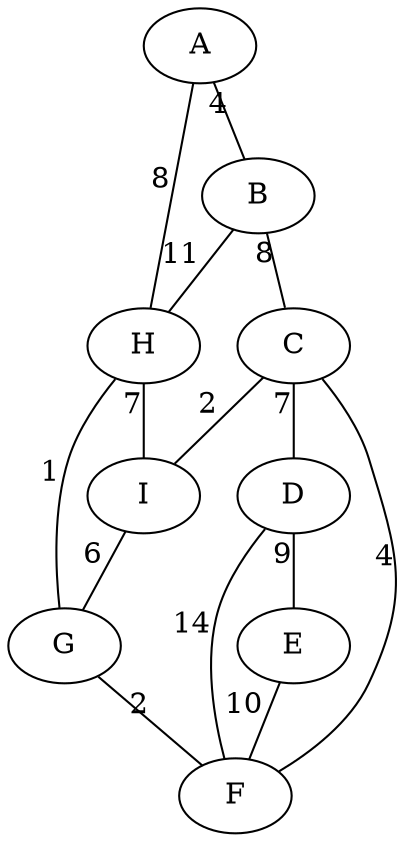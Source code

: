 graph G {
	A -- B [xlabel=4]
	A -- H [xlabel=8]
	B -- C [xlabel=8]
	B -- H [xlabel=11]
	C -- D [xlabel=7]
	C -- I [xlabel=2]
	C -- F [xlabel=4]
	I -- G [xlabel=6]
	G -- F [xlabel=2]
	D -- F [xlabel=14]
	D -- E [xlabel=9]
	E -- F [xlabel=10]
	H -- G [xlabel=1]
	H -- I [xlabel=7]
}